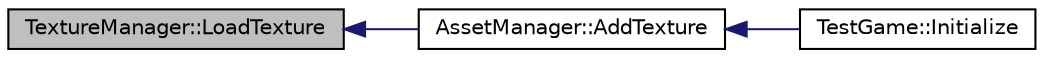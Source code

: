 digraph "TextureManager::LoadTexture"
{
  edge [fontname="Helvetica",fontsize="10",labelfontname="Helvetica",labelfontsize="10"];
  node [fontname="Helvetica",fontsize="10",shape=record];
  rankdir="LR";
  Node1 [label="TextureManager::LoadTexture",height=0.2,width=0.4,color="black", fillcolor="grey75", style="filled", fontcolor="black"];
  Node1 -> Node2 [dir="back",color="midnightblue",fontsize="10",style="solid",fontname="Helvetica"];
  Node2 [label="AssetManager::AddTexture",height=0.2,width=0.4,color="black", fillcolor="white", style="filled",URL="$class_asset_manager.html#a9e78da203ca88cc4e0bd8441e8bd0977"];
  Node2 -> Node3 [dir="back",color="midnightblue",fontsize="10",style="solid",fontname="Helvetica"];
  Node3 [label="TestGame::Initialize",height=0.2,width=0.4,color="black", fillcolor="white", style="filled",URL="$class_test_game.html#a19acea3851ab7bfe1980350ca8aeeb43"];
}
